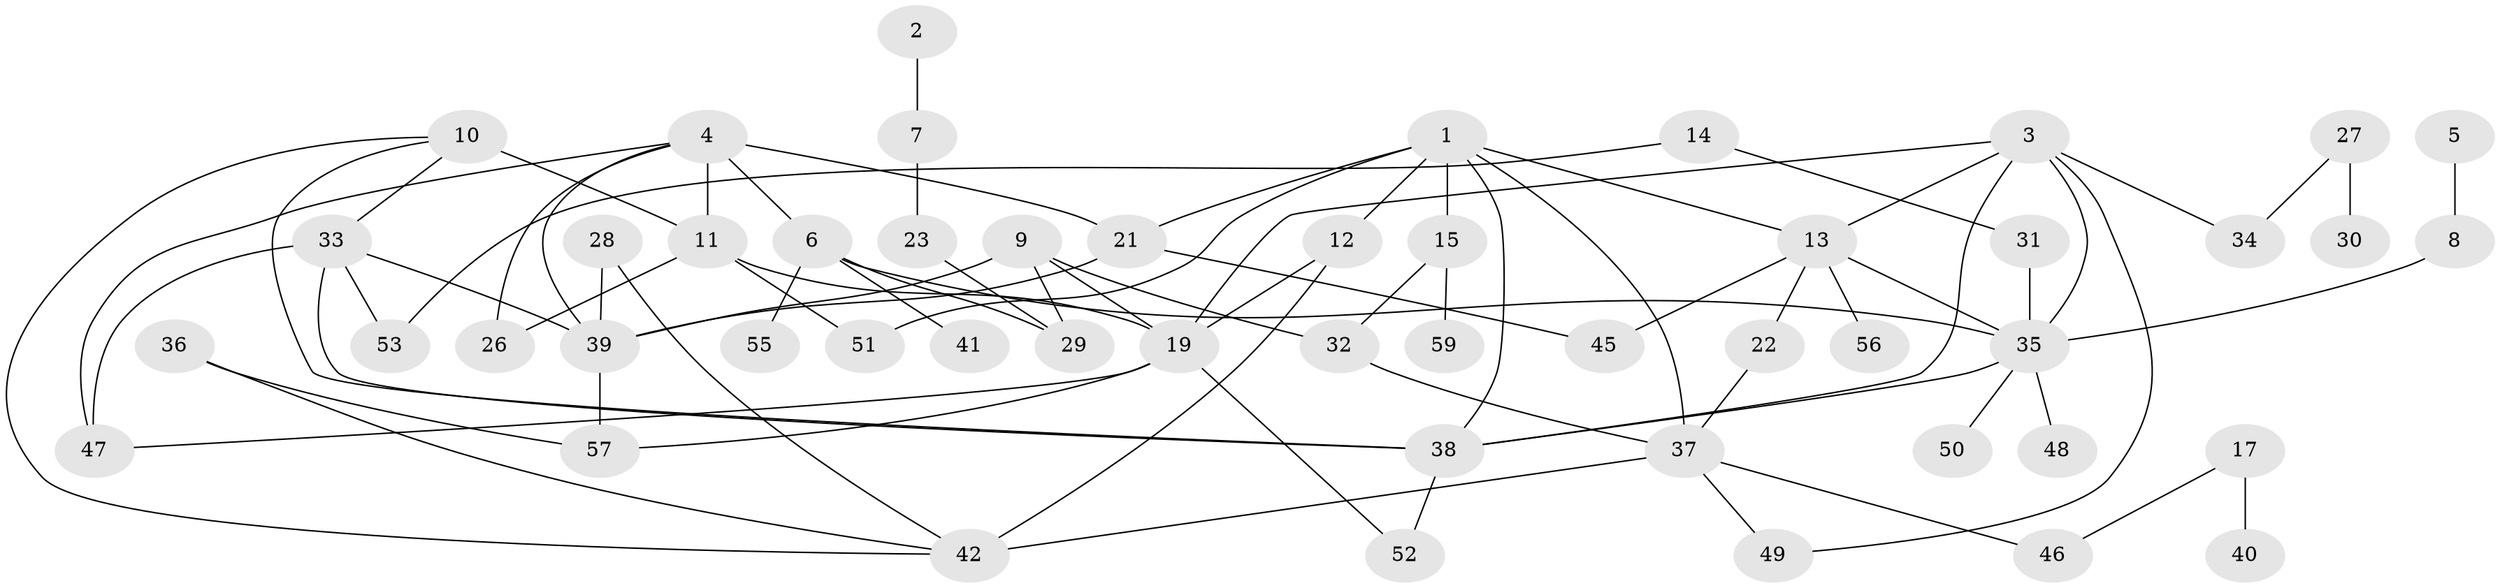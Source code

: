 // original degree distribution, {3: 0.21138211382113822, 1: 0.21951219512195122, 4: 0.08943089430894309, 2: 0.2682926829268293, 6: 0.04065040650406504, 5: 0.06504065040650407, 0: 0.0975609756097561, 7: 0.008130081300813009}
// Generated by graph-tools (version 1.1) at 2025/33/03/09/25 02:33:22]
// undirected, 50 vertices, 77 edges
graph export_dot {
graph [start="1"]
  node [color=gray90,style=filled];
  1;
  2;
  3;
  4;
  5;
  6;
  7;
  8;
  9;
  10;
  11;
  12;
  13;
  14;
  15;
  17;
  19;
  21;
  22;
  23;
  26;
  27;
  28;
  29;
  30;
  31;
  32;
  33;
  34;
  35;
  36;
  37;
  38;
  39;
  40;
  41;
  42;
  45;
  46;
  47;
  48;
  49;
  50;
  51;
  52;
  53;
  55;
  56;
  57;
  59;
  1 -- 12 [weight=1.0];
  1 -- 13 [weight=1.0];
  1 -- 15 [weight=1.0];
  1 -- 21 [weight=1.0];
  1 -- 37 [weight=2.0];
  1 -- 38 [weight=1.0];
  1 -- 51 [weight=2.0];
  2 -- 7 [weight=1.0];
  3 -- 13 [weight=1.0];
  3 -- 19 [weight=1.0];
  3 -- 34 [weight=2.0];
  3 -- 35 [weight=1.0];
  3 -- 38 [weight=2.0];
  3 -- 49 [weight=1.0];
  4 -- 6 [weight=1.0];
  4 -- 11 [weight=2.0];
  4 -- 21 [weight=1.0];
  4 -- 26 [weight=1.0];
  4 -- 39 [weight=1.0];
  4 -- 47 [weight=1.0];
  5 -- 8 [weight=1.0];
  6 -- 29 [weight=1.0];
  6 -- 35 [weight=1.0];
  6 -- 41 [weight=1.0];
  6 -- 55 [weight=1.0];
  7 -- 23 [weight=1.0];
  8 -- 35 [weight=2.0];
  9 -- 19 [weight=1.0];
  9 -- 29 [weight=1.0];
  9 -- 32 [weight=1.0];
  9 -- 39 [weight=2.0];
  10 -- 11 [weight=3.0];
  10 -- 33 [weight=1.0];
  10 -- 38 [weight=1.0];
  10 -- 42 [weight=1.0];
  11 -- 19 [weight=1.0];
  11 -- 26 [weight=1.0];
  11 -- 51 [weight=2.0];
  12 -- 19 [weight=2.0];
  12 -- 42 [weight=2.0];
  13 -- 22 [weight=1.0];
  13 -- 35 [weight=1.0];
  13 -- 45 [weight=1.0];
  13 -- 56 [weight=1.0];
  14 -- 31 [weight=1.0];
  14 -- 53 [weight=1.0];
  15 -- 32 [weight=1.0];
  15 -- 59 [weight=1.0];
  17 -- 40 [weight=1.0];
  17 -- 46 [weight=1.0];
  19 -- 47 [weight=1.0];
  19 -- 52 [weight=1.0];
  19 -- 57 [weight=1.0];
  21 -- 39 [weight=1.0];
  21 -- 45 [weight=2.0];
  22 -- 37 [weight=1.0];
  23 -- 29 [weight=1.0];
  27 -- 30 [weight=2.0];
  27 -- 34 [weight=1.0];
  28 -- 39 [weight=1.0];
  28 -- 42 [weight=1.0];
  31 -- 35 [weight=1.0];
  32 -- 37 [weight=1.0];
  33 -- 38 [weight=2.0];
  33 -- 39 [weight=1.0];
  33 -- 47 [weight=2.0];
  33 -- 53 [weight=1.0];
  35 -- 38 [weight=1.0];
  35 -- 48 [weight=1.0];
  35 -- 50 [weight=1.0];
  36 -- 42 [weight=1.0];
  36 -- 57 [weight=1.0];
  37 -- 42 [weight=1.0];
  37 -- 46 [weight=1.0];
  37 -- 49 [weight=1.0];
  38 -- 52 [weight=1.0];
  39 -- 57 [weight=1.0];
}
